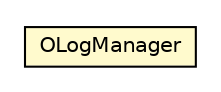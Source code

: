 #!/usr/local/bin/dot
#
# Class diagram 
# Generated by UMLGraph version R5_6-24-gf6e263 (http://www.umlgraph.org/)
#

digraph G {
	edge [fontname="Helvetica",fontsize=10,labelfontname="Helvetica",labelfontsize=10];
	node [fontname="Helvetica",fontsize=10,shape=plaintext];
	nodesep=0.25;
	ranksep=0.5;
	// com.orientechnologies.common.log.OLogManager
	c4270487 [label=<<table title="com.orientechnologies.common.log.OLogManager" border="0" cellborder="1" cellspacing="0" cellpadding="2" port="p" bgcolor="lemonChiffon" href="./OLogManager.html">
		<tr><td><table border="0" cellspacing="0" cellpadding="1">
<tr><td align="center" balign="center"> OLogManager </td></tr>
		</table></td></tr>
		</table>>, URL="./OLogManager.html", fontname="Helvetica", fontcolor="black", fontsize=10.0];
}


